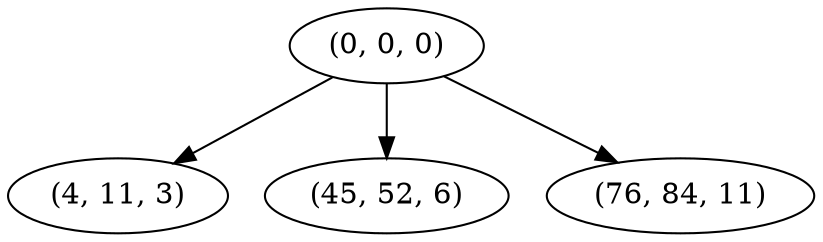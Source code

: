 digraph tree {
    "(0, 0, 0)";
    "(4, 11, 3)";
    "(45, 52, 6)";
    "(76, 84, 11)";
    "(0, 0, 0)" -> "(4, 11, 3)";
    "(0, 0, 0)" -> "(45, 52, 6)";
    "(0, 0, 0)" -> "(76, 84, 11)";
}
